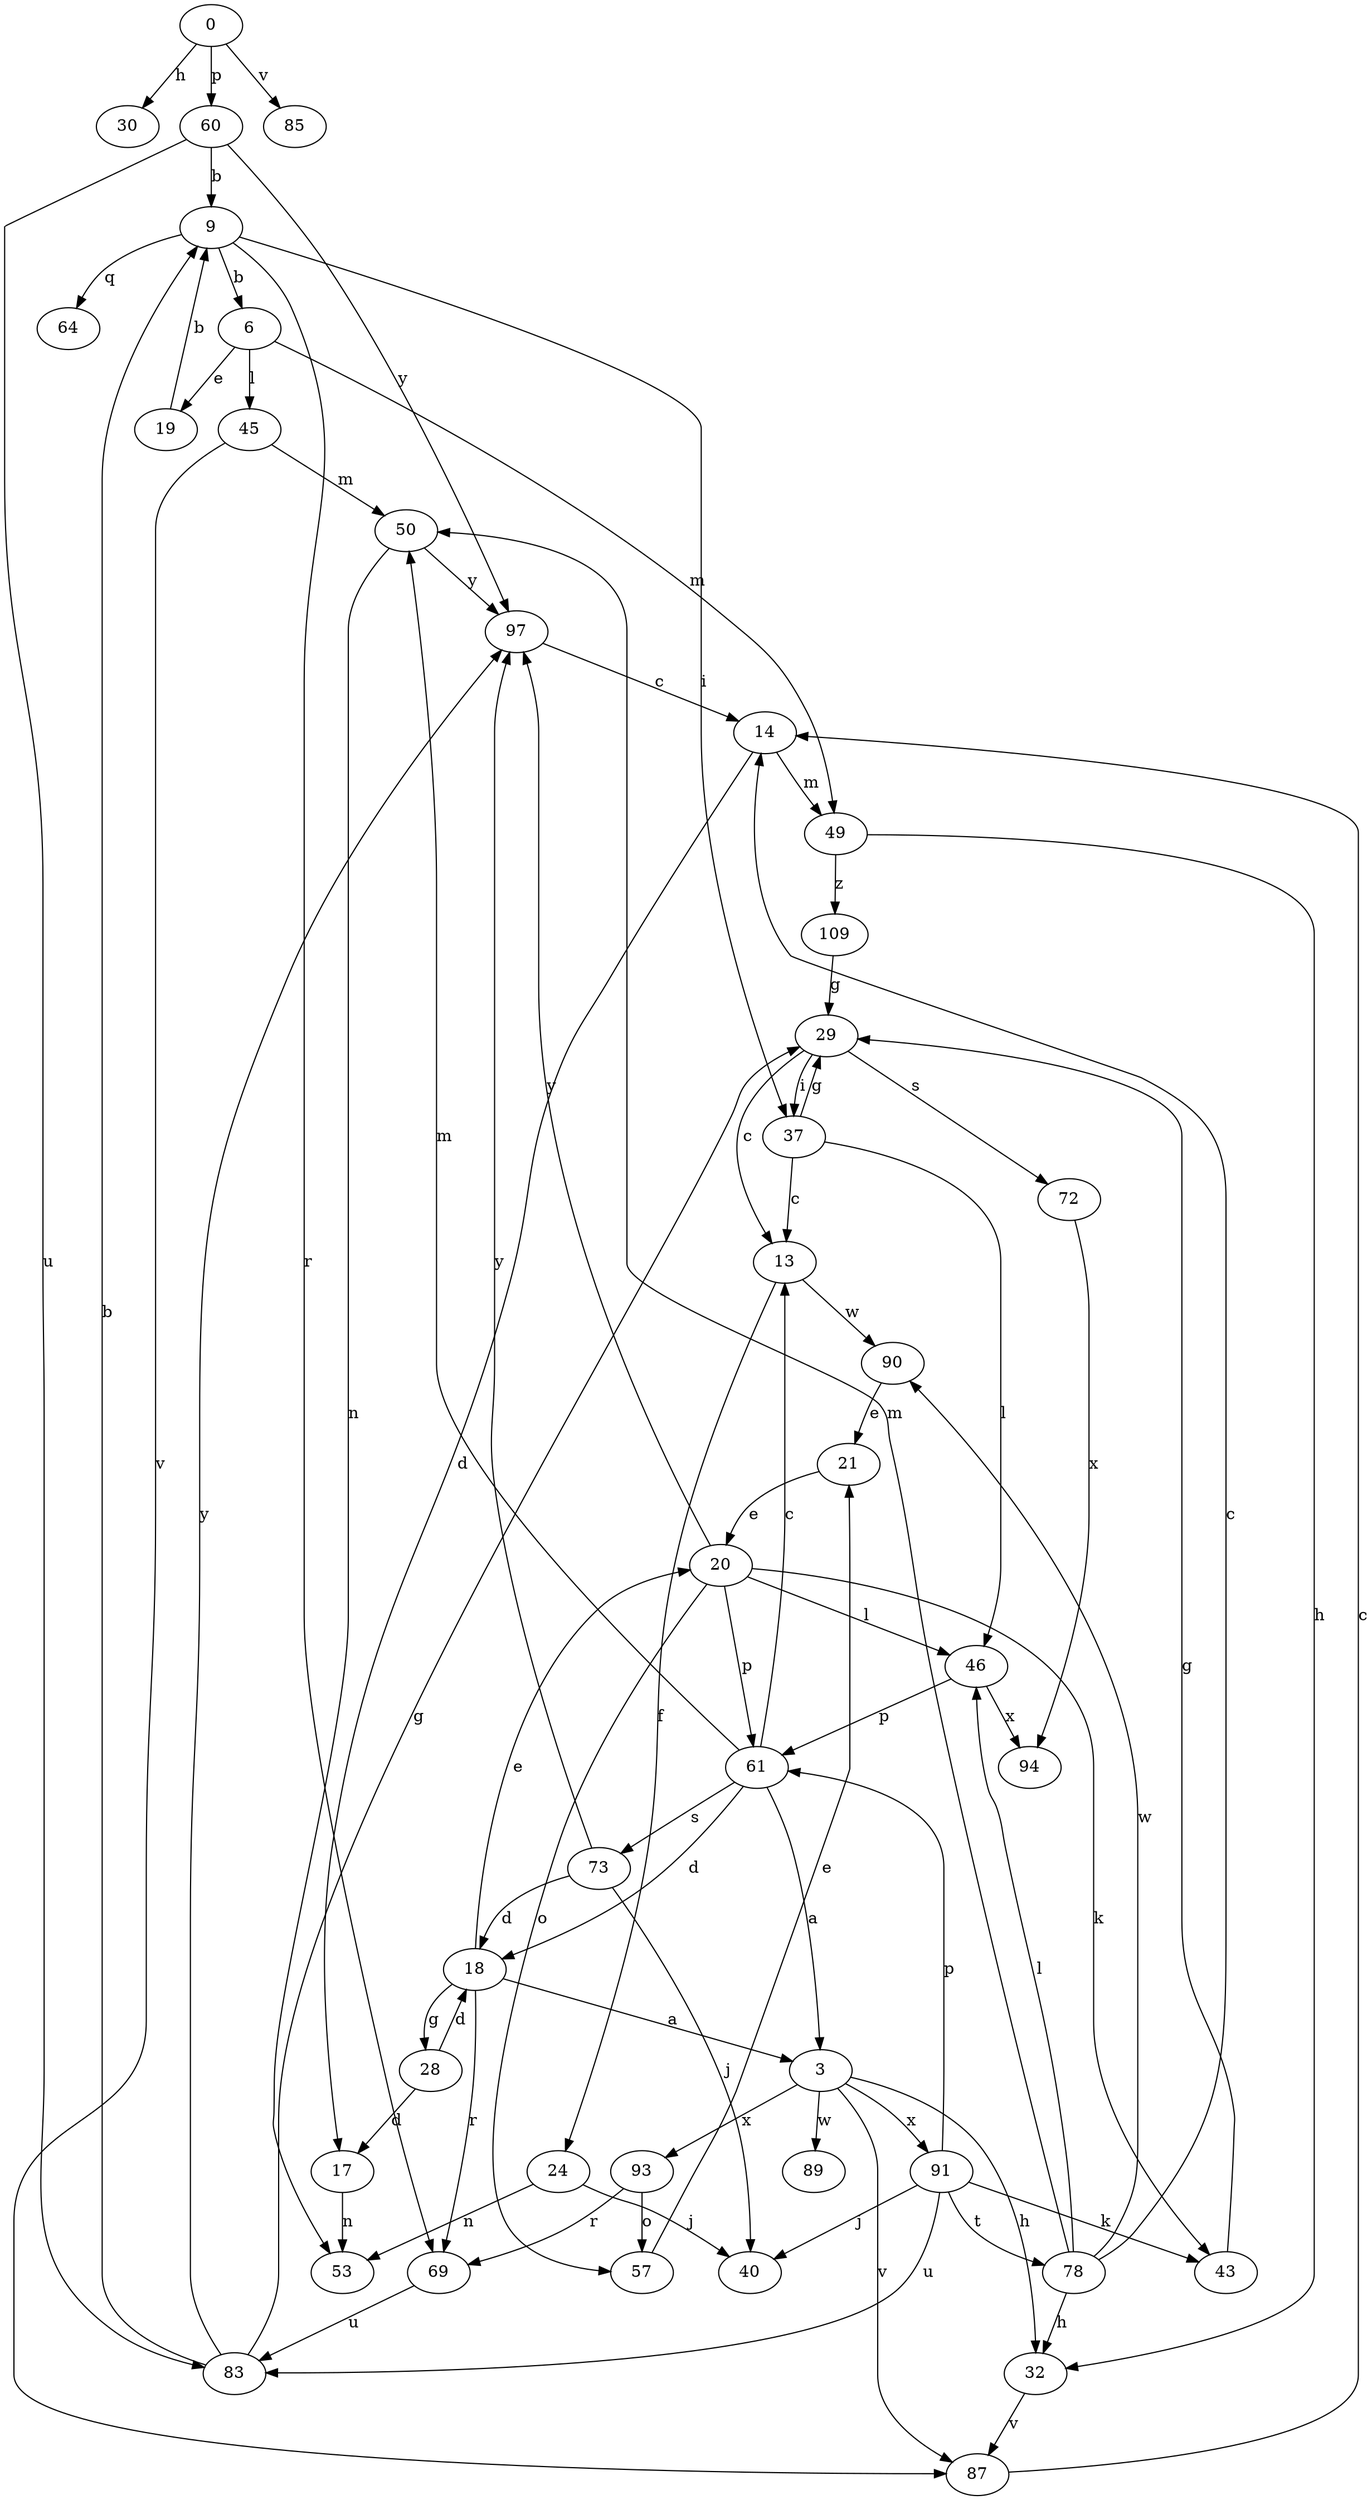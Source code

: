 strict digraph  {
0;
3;
6;
9;
13;
14;
17;
18;
19;
20;
21;
24;
28;
29;
30;
32;
37;
40;
43;
45;
46;
49;
50;
53;
57;
60;
61;
64;
69;
72;
73;
78;
83;
85;
87;
89;
90;
91;
93;
94;
97;
109;
0 -> 30  [label=h];
0 -> 60  [label=p];
0 -> 85  [label=v];
3 -> 32  [label=h];
3 -> 87  [label=v];
3 -> 89  [label=w];
3 -> 91  [label=x];
3 -> 93  [label=x];
6 -> 19  [label=e];
6 -> 45  [label=l];
6 -> 49  [label=m];
9 -> 6  [label=b];
9 -> 37  [label=i];
9 -> 64  [label=q];
9 -> 69  [label=r];
13 -> 24  [label=f];
13 -> 90  [label=w];
14 -> 17  [label=d];
14 -> 49  [label=m];
17 -> 53  [label=n];
18 -> 3  [label=a];
18 -> 20  [label=e];
18 -> 28  [label=g];
18 -> 69  [label=r];
19 -> 9  [label=b];
20 -> 43  [label=k];
20 -> 46  [label=l];
20 -> 57  [label=o];
20 -> 61  [label=p];
20 -> 97  [label=y];
21 -> 20  [label=e];
24 -> 40  [label=j];
24 -> 53  [label=n];
28 -> 17  [label=d];
28 -> 18  [label=d];
29 -> 13  [label=c];
29 -> 37  [label=i];
29 -> 72  [label=s];
32 -> 87  [label=v];
37 -> 13  [label=c];
37 -> 29  [label=g];
37 -> 46  [label=l];
43 -> 29  [label=g];
45 -> 50  [label=m];
45 -> 87  [label=v];
46 -> 61  [label=p];
46 -> 94  [label=x];
49 -> 32  [label=h];
49 -> 109  [label=z];
50 -> 53  [label=n];
50 -> 97  [label=y];
57 -> 21  [label=e];
60 -> 9  [label=b];
60 -> 83  [label=u];
60 -> 97  [label=y];
61 -> 3  [label=a];
61 -> 13  [label=c];
61 -> 18  [label=d];
61 -> 50  [label=m];
61 -> 73  [label=s];
69 -> 83  [label=u];
72 -> 94  [label=x];
73 -> 18  [label=d];
73 -> 40  [label=j];
73 -> 97  [label=y];
78 -> 14  [label=c];
78 -> 32  [label=h];
78 -> 46  [label=l];
78 -> 50  [label=m];
78 -> 90  [label=w];
83 -> 9  [label=b];
83 -> 29  [label=g];
83 -> 97  [label=y];
87 -> 14  [label=c];
90 -> 21  [label=e];
91 -> 40  [label=j];
91 -> 43  [label=k];
91 -> 61  [label=p];
91 -> 78  [label=t];
91 -> 83  [label=u];
93 -> 57  [label=o];
93 -> 69  [label=r];
97 -> 14  [label=c];
109 -> 29  [label=g];
}
